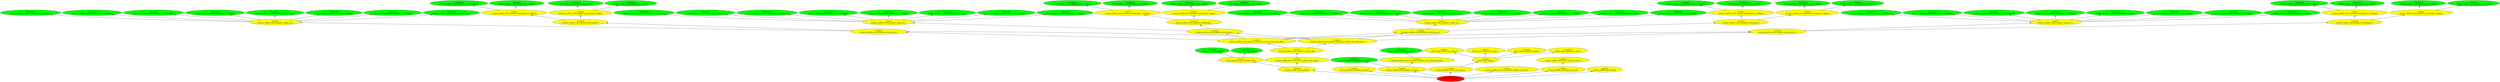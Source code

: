 digraph {
rankdir="BT"
ss_tail_light_empty_unflipped [fillcolor=green style="filled" label="<spriteset>\nss_tail_light_empty_unflipped"]
ss_tail_light_empty_flipped [fillcolor=green style="filled" label="<spriteset>\nss_tail_light_empty_flipped"]
switch_graphics_layer_tail_light_empty [fillcolor=yellow style="filled" label="<switch>\nswitch_graphics_layer_tail_light_empty"]
switch_cargo_capacity_by_cargo_0 [fillcolor=yellow style="filled" label="<switch>\nswitch_cargo_capacity_by_cargo_0"]
switch_cargo_capacity_by_cargo_1 [fillcolor=yellow style="filled" label="<switch>\nswitch_cargo_capacity_by_cargo_1"]
switch_cargo_capacity_by_cargo_2 [fillcolor=yellow style="filled" label="<switch>\nswitch_cargo_capacity_by_cargo_2"]
switch_cargo_capacity_by_cargo_3 [fillcolor=yellow style="filled" label="<switch>\nswitch_cargo_capacity_by_cargo_3"]
switch_cargo_capacity [fillcolor=yellow style="filled" label="<switch>\nswitch_cargo_capacity"]
brenner_middle_articulated_cb_switch [fillcolor=yellow style="filled" label="<switch>\nbrenner_middle_articulated_cb_switch"]
brenner_middle_ss_doors_closed_livery_1_0_unflipped [fillcolor=green style="filled" label="<spriteset>\nbrenner_middle_ss_doors_closed_livery_1_0_unflipped"]
brenner_middle_ss_doors_open_livery_1_0_unflipped [fillcolor=green style="filled" label="<spriteset>\nbrenner_middle_ss_doors_open_livery_1_0_unflipped"]
brenner_middle_ss_doors_closed_livery_2_0_unflipped [fillcolor=green style="filled" label="<spriteset>\nbrenner_middle_ss_doors_closed_livery_2_0_unflipped"]
brenner_middle_ss_doors_open_livery_2_0_unflipped [fillcolor=green style="filled" label="<spriteset>\nbrenner_middle_ss_doors_open_livery_2_0_unflipped"]
brenner_middle_ss_pantographs_down_0_unflipped [fillcolor=green style="filled" label="<spriteset>\nbrenner_middle_ss_pantographs_down_0_unflipped"]
brenner_middle_ss_pantographs_up_0_unflipped [fillcolor=green style="filled" label="<spriteset>\nbrenner_middle_ss_pantographs_up_0_unflipped"]
brenner_middle_switch_graphics_pantographs_0_unflipped [fillcolor=yellow style="filled" label="<switch>\nbrenner_middle_switch_graphics_pantographs_0_unflipped"]
brenner_middle_ss_doors_closed_livery_1_0_flipped [fillcolor=green style="filled" label="<spriteset>\nbrenner_middle_ss_doors_closed_livery_1_0_flipped"]
brenner_middle_ss_doors_open_livery_1_0_flipped [fillcolor=green style="filled" label="<spriteset>\nbrenner_middle_ss_doors_open_livery_1_0_flipped"]
brenner_middle_ss_doors_closed_livery_2_0_flipped [fillcolor=green style="filled" label="<spriteset>\nbrenner_middle_ss_doors_closed_livery_2_0_flipped"]
brenner_middle_ss_doors_open_livery_2_0_flipped [fillcolor=green style="filled" label="<spriteset>\nbrenner_middle_ss_doors_open_livery_2_0_flipped"]
brenner_middle_ss_pantographs_down_0_flipped [fillcolor=green style="filled" label="<spriteset>\nbrenner_middle_ss_pantographs_down_0_flipped"]
brenner_middle_ss_pantographs_up_0_flipped [fillcolor=green style="filled" label="<spriteset>\nbrenner_middle_ss_pantographs_up_0_flipped"]
brenner_middle_switch_graphics_pantographs_0_flipped [fillcolor=yellow style="filled" label="<switch>\nbrenner_middle_switch_graphics_pantographs_0_flipped"]
brenner_middle_switch_graphics_engine_id_0 [fillcolor=yellow style="filled" label="<switch>\nbrenner_middle_switch_graphics_engine_id_0"]
brenner_middle_switch_graphics_pantographs_0 [fillcolor=yellow style="filled" label="<switch>\nbrenner_middle_switch_graphics_pantographs_0"]
brenner_middle_switch_graphics_vehicle_layers_0 [fillcolor=yellow style="filled" label="<switch>\nbrenner_middle_switch_graphics_vehicle_layers_0"]
brenner_middle_ss_doors_closed_livery_1_1_unflipped [fillcolor=green style="filled" label="<spriteset>\nbrenner_middle_ss_doors_closed_livery_1_1_unflipped"]
brenner_middle_ss_doors_open_livery_1_1_unflipped [fillcolor=green style="filled" label="<spriteset>\nbrenner_middle_ss_doors_open_livery_1_1_unflipped"]
brenner_middle_ss_doors_closed_livery_2_1_unflipped [fillcolor=green style="filled" label="<spriteset>\nbrenner_middle_ss_doors_closed_livery_2_1_unflipped"]
brenner_middle_ss_doors_open_livery_2_1_unflipped [fillcolor=green style="filled" label="<spriteset>\nbrenner_middle_ss_doors_open_livery_2_1_unflipped"]
brenner_middle_ss_pantographs_down_1_unflipped [fillcolor=green style="filled" label="<spriteset>\nbrenner_middle_ss_pantographs_down_1_unflipped"]
brenner_middle_ss_pantographs_up_1_unflipped [fillcolor=green style="filled" label="<spriteset>\nbrenner_middle_ss_pantographs_up_1_unflipped"]
brenner_middle_switch_graphics_pantographs_1_unflipped [fillcolor=yellow style="filled" label="<switch>\nbrenner_middle_switch_graphics_pantographs_1_unflipped"]
brenner_middle_ss_doors_closed_livery_1_1_flipped [fillcolor=green style="filled" label="<spriteset>\nbrenner_middle_ss_doors_closed_livery_1_1_flipped"]
brenner_middle_ss_doors_open_livery_1_1_flipped [fillcolor=green style="filled" label="<spriteset>\nbrenner_middle_ss_doors_open_livery_1_1_flipped"]
brenner_middle_ss_doors_closed_livery_2_1_flipped [fillcolor=green style="filled" label="<spriteset>\nbrenner_middle_ss_doors_closed_livery_2_1_flipped"]
brenner_middle_ss_doors_open_livery_2_1_flipped [fillcolor=green style="filled" label="<spriteset>\nbrenner_middle_ss_doors_open_livery_2_1_flipped"]
brenner_middle_ss_pantographs_down_1_flipped [fillcolor=green style="filled" label="<spriteset>\nbrenner_middle_ss_pantographs_down_1_flipped"]
brenner_middle_ss_pantographs_up_1_flipped [fillcolor=green style="filled" label="<spriteset>\nbrenner_middle_ss_pantographs_up_1_flipped"]
brenner_middle_switch_graphics_pantographs_1_flipped [fillcolor=yellow style="filled" label="<switch>\nbrenner_middle_switch_graphics_pantographs_1_flipped"]
brenner_middle_switch_graphics_engine_id_1 [fillcolor=yellow style="filled" label="<switch>\nbrenner_middle_switch_graphics_engine_id_1"]
brenner_middle_switch_graphics_pantographs_1 [fillcolor=yellow style="filled" label="<switch>\nbrenner_middle_switch_graphics_pantographs_1"]
brenner_middle_switch_graphics_vehicle_layers_1 [fillcolor=yellow style="filled" label="<switch>\nbrenner_middle_switch_graphics_vehicle_layers_1"]
brenner_middle_ss_doors_closed_livery_1_2_unflipped [fillcolor=green style="filled" label="<spriteset>\nbrenner_middle_ss_doors_closed_livery_1_2_unflipped"]
brenner_middle_ss_doors_open_livery_1_2_unflipped [fillcolor=green style="filled" label="<spriteset>\nbrenner_middle_ss_doors_open_livery_1_2_unflipped"]
brenner_middle_ss_doors_closed_livery_2_2_unflipped [fillcolor=green style="filled" label="<spriteset>\nbrenner_middle_ss_doors_closed_livery_2_2_unflipped"]
brenner_middle_ss_doors_open_livery_2_2_unflipped [fillcolor=green style="filled" label="<spriteset>\nbrenner_middle_ss_doors_open_livery_2_2_unflipped"]
brenner_middle_ss_pantographs_down_2_unflipped [fillcolor=green style="filled" label="<spriteset>\nbrenner_middle_ss_pantographs_down_2_unflipped"]
brenner_middle_ss_pantographs_up_2_unflipped [fillcolor=green style="filled" label="<spriteset>\nbrenner_middle_ss_pantographs_up_2_unflipped"]
brenner_middle_switch_graphics_pantographs_2_unflipped [fillcolor=yellow style="filled" label="<switch>\nbrenner_middle_switch_graphics_pantographs_2_unflipped"]
brenner_middle_ss_doors_closed_livery_1_2_flipped [fillcolor=green style="filled" label="<spriteset>\nbrenner_middle_ss_doors_closed_livery_1_2_flipped"]
brenner_middle_ss_doors_open_livery_1_2_flipped [fillcolor=green style="filled" label="<spriteset>\nbrenner_middle_ss_doors_open_livery_1_2_flipped"]
brenner_middle_ss_doors_closed_livery_2_2_flipped [fillcolor=green style="filled" label="<spriteset>\nbrenner_middle_ss_doors_closed_livery_2_2_flipped"]
brenner_middle_ss_doors_open_livery_2_2_flipped [fillcolor=green style="filled" label="<spriteset>\nbrenner_middle_ss_doors_open_livery_2_2_flipped"]
brenner_middle_ss_pantographs_down_2_flipped [fillcolor=green style="filled" label="<spriteset>\nbrenner_middle_ss_pantographs_down_2_flipped"]
brenner_middle_ss_pantographs_up_2_flipped [fillcolor=green style="filled" label="<spriteset>\nbrenner_middle_ss_pantographs_up_2_flipped"]
brenner_middle_switch_graphics_pantographs_2_flipped [fillcolor=yellow style="filled" label="<switch>\nbrenner_middle_switch_graphics_pantographs_2_flipped"]
brenner_middle_switch_graphics_engine_id_2 [fillcolor=yellow style="filled" label="<switch>\nbrenner_middle_switch_graphics_engine_id_2"]
brenner_middle_switch_graphics_pantographs_2 [fillcolor=yellow style="filled" label="<switch>\nbrenner_middle_switch_graphics_pantographs_2"]
brenner_middle_switch_graphics_vehicle_layers_2 [fillcolor=yellow style="filled" label="<switch>\nbrenner_middle_switch_graphics_vehicle_layers_2"]
brenner_middle_ss_doors_closed_livery_1_3_unflipped [fillcolor=green style="filled" label="<spriteset>\nbrenner_middle_ss_doors_closed_livery_1_3_unflipped"]
brenner_middle_ss_doors_open_livery_1_3_unflipped [fillcolor=green style="filled" label="<spriteset>\nbrenner_middle_ss_doors_open_livery_1_3_unflipped"]
brenner_middle_ss_doors_closed_livery_2_3_unflipped [fillcolor=green style="filled" label="<spriteset>\nbrenner_middle_ss_doors_closed_livery_2_3_unflipped"]
brenner_middle_ss_doors_open_livery_2_3_unflipped [fillcolor=green style="filled" label="<spriteset>\nbrenner_middle_ss_doors_open_livery_2_3_unflipped"]
brenner_middle_ss_pantographs_down_3_unflipped [fillcolor=green style="filled" label="<spriteset>\nbrenner_middle_ss_pantographs_down_3_unflipped"]
brenner_middle_ss_pantographs_up_3_unflipped [fillcolor=green style="filled" label="<spriteset>\nbrenner_middle_ss_pantographs_up_3_unflipped"]
brenner_middle_switch_graphics_pantographs_3_unflipped [fillcolor=yellow style="filled" label="<switch>\nbrenner_middle_switch_graphics_pantographs_3_unflipped"]
brenner_middle_ss_doors_closed_livery_1_3_flipped [fillcolor=green style="filled" label="<spriteset>\nbrenner_middle_ss_doors_closed_livery_1_3_flipped"]
brenner_middle_ss_doors_open_livery_1_3_flipped [fillcolor=green style="filled" label="<spriteset>\nbrenner_middle_ss_doors_open_livery_1_3_flipped"]
brenner_middle_ss_doors_closed_livery_2_3_flipped [fillcolor=green style="filled" label="<spriteset>\nbrenner_middle_ss_doors_closed_livery_2_3_flipped"]
brenner_middle_ss_doors_open_livery_2_3_flipped [fillcolor=green style="filled" label="<spriteset>\nbrenner_middle_ss_doors_open_livery_2_3_flipped"]
brenner_middle_ss_pantographs_down_3_flipped [fillcolor=green style="filled" label="<spriteset>\nbrenner_middle_ss_pantographs_down_3_flipped"]
brenner_middle_ss_pantographs_up_3_flipped [fillcolor=green style="filled" label="<spriteset>\nbrenner_middle_ss_pantographs_up_3_flipped"]
brenner_middle_switch_graphics_pantographs_3_flipped [fillcolor=yellow style="filled" label="<switch>\nbrenner_middle_switch_graphics_pantographs_3_flipped"]
brenner_middle_switch_graphics_engine_id_3 [fillcolor=yellow style="filled" label="<switch>\nbrenner_middle_switch_graphics_engine_id_3"]
brenner_middle_switch_graphics_pantographs_3 [fillcolor=yellow style="filled" label="<switch>\nbrenner_middle_switch_graphics_pantographs_3"]
brenner_middle_switch_graphics_vehicle_layers_3 [fillcolor=yellow style="filled" label="<switch>\nbrenner_middle_switch_graphics_vehicle_layers_3"]
brenner_middle_switch_graphics_position_in_consist_entry_point_PASS [fillcolor=yellow style="filled" label="<switch>\nbrenner_middle_switch_graphics_position_in_consist_entry_point_PASS"]
brenner_middle_switch_graphics_position_in_consist_entry_point_DFLT [fillcolor=yellow style="filled" label="<switch>\nbrenner_middle_switch_graphics_position_in_consist_entry_point_DFLT"]
brenner_middle_switch_graphics_vehicle_cargo [fillcolor=yellow style="filled" label="<switch>\nbrenner_middle_switch_graphics_vehicle_cargo"]
brenner_middle_ss_vehicle_purchase [fillcolor=green style="filled" label="<spriteset>\nbrenner_middle_ss_vehicle_purchase"]
brenner_middle_ss_pantograph_purchase [fillcolor=green style="filled" label="<spriteset>\nbrenner_middle_ss_pantograph_purchase"]
brenner_middle_switch_set_layers_register_more_sprites_purchase [fillcolor=yellow style="filled" label="<switch>\nbrenner_middle_switch_set_layers_register_more_sprites_purchase"]
brenner_middle_switch_graphics_purchase [fillcolor=yellow style="filled" label="<switch>\nbrenner_middle_switch_graphics_purchase"]
brenner_middle_switch_set_layers_register_more_sprites [fillcolor=yellow style="filled" label="<switch>\nbrenner_middle_switch_set_layers_register_more_sprites"]
brenner_middle_switch_graphics [fillcolor=yellow style="filled" label="<switch>\nbrenner_middle_switch_graphics"]
brenner_middle_switch_cargo_capacity [fillcolor=yellow style="filled" label="<switch>\nbrenner_middle_switch_cargo_capacity"]
brenner_middle_switch_create_effect_default_unreversed [fillcolor=yellow style="filled" label="<switch>\nbrenner_middle_switch_create_effect_default_unreversed"]
brenner_middle_switch_buy_menu_text_result [fillcolor=yellow style="filled" label="<switch>\nbrenner_middle_switch_buy_menu_text_result"]
brenner_middle_switch_buy_menu_text [fillcolor=yellow style="filled" label="<switch>\nbrenner_middle_switch_buy_menu_text"]
brenner_middle_switch_power [fillcolor=yellow style="filled" label="<switch>\nbrenner_middle_switch_power"]
brenner_middle [fillcolor=red style="filled" label="<FEAT_TRAINS 2880>\nbrenner_middle"]
brenner_middle->brenner_middle_switch_graphics
brenner_middle_switch_graphics_position_in_consist_entry_point_DFLT->brenner_middle_switch_graphics_vehicle_layers_3
brenner_middle_switch_graphics_pantographs_1->brenner_middle_switch_graphics_pantographs_1_flipped
brenner_middle_switch_buy_menu_text->brenner_middle_switch_buy_menu_text_result
brenner_middle_switch_graphics_pantographs_3_unflipped->brenner_middle_ss_pantographs_down_3_unflipped
brenner_middle_switch_graphics_engine_id_2->brenner_middle_ss_doors_closed_livery_1_2_unflipped
brenner_middle_switch_graphics_pantographs_2_flipped->brenner_middle_ss_pantographs_down_2_flipped
brenner_middle_switch_graphics_engine_id_0->brenner_middle_ss_doors_closed_livery_2_0_flipped
brenner_middle_switch_graphics_pantographs_3_flipped->brenner_middle_ss_pantographs_up_3_flipped
brenner_middle_switch_set_layers_register_more_sprites->brenner_middle_switch_graphics_vehicle_cargo
brenner_middle_switch_graphics_pantographs_3->brenner_middle_switch_graphics_pantographs_3_flipped
brenner_middle_switch_graphics_vehicle_layers_3->brenner_middle_switch_graphics_pantographs_3
brenner_middle_switch_graphics_pantographs_0_unflipped->brenner_middle_ss_pantographs_down_0_unflipped
brenner_middle_switch_graphics_engine_id_3->brenner_middle_ss_doors_closed_livery_2_3_flipped
brenner_middle_switch_graphics_pantographs_3_flipped->brenner_middle_ss_pantographs_down_3_flipped
brenner_middle_switch_graphics->switch_graphics_layer_tail_light_empty
brenner_middle_switch_graphics_pantographs_2_unflipped->brenner_middle_ss_pantographs_up_2_unflipped
switch_graphics_layer_tail_light_empty->ss_tail_light_empty_flipped
brenner_middle_switch_graphics_engine_id_1->brenner_middle_ss_doors_closed_livery_1_1_unflipped
brenner_middle->brenner_middle_switch_buy_menu_text
brenner_middle_switch_graphics_engine_id_0->brenner_middle_ss_doors_closed_livery_1_0_flipped
brenner_middle_switch_graphics_pantographs_0_unflipped->brenner_middle_ss_pantographs_up_0_unflipped
brenner_middle->brenner_middle_articulated_cb_switch
brenner_middle_switch_graphics_engine_id_2->brenner_middle_ss_doors_closed_livery_2_2_flipped
brenner_middle_switch_cargo_capacity->switch_cargo_capacity
brenner_middle_switch_graphics_engine_id_1->brenner_middle_ss_doors_closed_livery_2_1_flipped
brenner_middle_switch_set_layers_register_more_sprites_purchase->brenner_middle_ss_vehicle_purchase
brenner_middle_switch_graphics_engine_id_1->brenner_middle_ss_doors_open_livery_1_1_unflipped
brenner_middle_switch_graphics_pantographs_0->brenner_middle_switch_graphics_pantographs_0_unflipped
brenner_middle_switch_graphics_engine_id_1->brenner_middle_ss_doors_open_livery_2_1_flipped
switch_cargo_capacity->switch_cargo_capacity_by_cargo_1
brenner_middle_switch_graphics_pantographs_2_unflipped->brenner_middle_ss_pantographs_down_2_unflipped
brenner_middle_switch_graphics_engine_id_1->brenner_middle_ss_doors_open_livery_2_1_unflipped
brenner_middle_switch_graphics_pantographs_3_unflipped->brenner_middle_ss_pantographs_up_3_unflipped
brenner_middle_switch_graphics_engine_id_2->brenner_middle_ss_doors_open_livery_1_2_unflipped
brenner_middle_switch_graphics_position_in_consist_entry_point_DFLT->brenner_middle_switch_graphics_vehicle_layers_2
brenner_middle_switch_graphics_purchase->brenner_middle_ss_pantograph_purchase
brenner_middle_switch_graphics_engine_id_2->brenner_middle_ss_doors_open_livery_2_2_flipped
brenner_middle->brenner_middle_switch_cargo_capacity
brenner_middle_switch_graphics_engine_id_3->brenner_middle_ss_doors_closed_livery_2_3_unflipped
brenner_middle_switch_graphics_position_in_consist_entry_point_PASS->brenner_middle_switch_graphics_vehicle_layers_0
brenner_middle_switch_graphics_purchase->brenner_middle_switch_set_layers_register_more_sprites_purchase
brenner_middle_switch_graphics_engine_id_3->brenner_middle_ss_doors_open_livery_2_3_unflipped
brenner_middle_switch_graphics_vehicle_layers_2->brenner_middle_switch_graphics_pantographs_2
brenner_middle_switch_graphics_engine_id_3->brenner_middle_ss_doors_open_livery_1_3_unflipped
brenner_middle->brenner_middle_switch_graphics_purchase
switch_cargo_capacity->switch_cargo_capacity_by_cargo_3
brenner_middle_switch_graphics_pantographs_3->brenner_middle_switch_graphics_pantographs_3_unflipped
switch_cargo_capacity->switch_cargo_capacity_by_cargo_0
brenner_middle_switch_graphics_vehicle_layers_0->brenner_middle_switch_graphics_engine_id_0
brenner_middle_switch_graphics_engine_id_2->brenner_middle_ss_doors_closed_livery_2_2_unflipped
brenner_middle_switch_graphics_vehicle_layers_1->brenner_middle_switch_graphics_pantographs_1
brenner_middle_switch_graphics_engine_id_3->brenner_middle_ss_doors_closed_livery_1_3_flipped
brenner_middle_switch_graphics_pantographs_2_flipped->brenner_middle_ss_pantographs_up_2_flipped
brenner_middle_switch_graphics_pantographs_1_flipped->brenner_middle_ss_pantographs_down_1_flipped
brenner_middle_switch_graphics_position_in_consist_entry_point_DFLT->brenner_middle_switch_graphics_vehicle_layers_0
brenner_middle_switch_graphics_position_in_consist_entry_point_DFLT->brenner_middle_switch_graphics_vehicle_layers_1
brenner_middle_switch_graphics_engine_id_3->brenner_middle_ss_doors_open_livery_1_3_flipped
brenner_middle_switch_graphics_pantographs_1->brenner_middle_switch_graphics_pantographs_1_unflipped
brenner_middle_switch_graphics_engine_id_3->brenner_middle_ss_doors_closed_livery_1_3_unflipped
brenner_middle_switch_graphics_vehicle_layers_3->brenner_middle_switch_graphics_engine_id_3
brenner_middle_switch_graphics_vehicle_layers_1->brenner_middle_switch_graphics_engine_id_1
brenner_middle_switch_graphics_pantographs_2->brenner_middle_switch_graphics_pantographs_2_flipped
brenner_middle_switch_graphics_vehicle_layers_2->brenner_middle_switch_graphics_engine_id_2
brenner_middle_switch_graphics_pantographs_1_unflipped->brenner_middle_ss_pantographs_down_1_unflipped
switch_graphics_layer_tail_light_empty->ss_tail_light_empty_unflipped
brenner_middle_switch_graphics_engine_id_1->brenner_middle_ss_doors_open_livery_1_1_flipped
brenner_middle_switch_graphics_engine_id_0->brenner_middle_ss_doors_open_livery_1_0_unflipped
brenner_middle_switch_graphics_pantographs_0_flipped->brenner_middle_ss_pantographs_up_0_flipped
brenner_middle_switch_graphics_position_in_consist_entry_point_PASS->brenner_middle_switch_graphics_vehicle_layers_2
brenner_middle_switch_graphics_pantographs_0_flipped->brenner_middle_ss_pantographs_down_0_flipped
brenner_middle_switch_graphics_engine_id_1->brenner_middle_ss_doors_closed_livery_1_1_flipped
brenner_middle_switch_graphics->brenner_middle_switch_set_layers_register_more_sprites
brenner_middle_switch_graphics_engine_id_0->brenner_middle_ss_doors_closed_livery_1_0_unflipped
brenner_middle->brenner_middle_switch_power
brenner_middle_switch_graphics_engine_id_0->brenner_middle_ss_doors_closed_livery_2_0_unflipped
brenner_middle_switch_graphics_vehicle_layers_0->brenner_middle_switch_graphics_pantographs_0
brenner_middle_switch_graphics_position_in_consist_entry_point_PASS->brenner_middle_switch_graphics_vehicle_layers_3
brenner_middle_switch_graphics_engine_id_2->brenner_middle_ss_doors_open_livery_1_2_flipped
brenner_middle_switch_graphics_engine_id_2->brenner_middle_ss_doors_closed_livery_1_2_flipped
brenner_middle_switch_graphics_pantographs_0->brenner_middle_switch_graphics_pantographs_0_flipped
brenner_middle_switch_graphics_pantographs_1_unflipped->brenner_middle_ss_pantographs_up_1_unflipped
brenner_middle_switch_graphics_vehicle_cargo->brenner_middle_switch_graphics_position_in_consist_entry_point_DFLT
brenner_middle_switch_graphics_engine_id_0->brenner_middle_ss_doors_open_livery_2_0_flipped
brenner_middle_switch_graphics_pantographs_1_flipped->brenner_middle_ss_pantographs_up_1_flipped
brenner_middle_switch_graphics_engine_id_0->brenner_middle_ss_doors_open_livery_2_0_unflipped
brenner_middle_switch_graphics_engine_id_1->brenner_middle_ss_doors_closed_livery_2_1_unflipped
switch_cargo_capacity->switch_cargo_capacity_by_cargo_2
brenner_middle->brenner_middle_switch_create_effect_default_unreversed
brenner_middle_switch_graphics_engine_id_2->brenner_middle_ss_doors_open_livery_2_2_unflipped
brenner_middle_switch_graphics_position_in_consist_entry_point_PASS->brenner_middle_switch_graphics_vehicle_layers_1
brenner_middle_switch_graphics_vehicle_cargo->brenner_middle_switch_graphics_position_in_consist_entry_point_PASS
brenner_middle_switch_graphics_pantographs_2->brenner_middle_switch_graphics_pantographs_2_unflipped
brenner_middle_switch_graphics_engine_id_3->brenner_middle_ss_doors_open_livery_2_3_flipped
brenner_middle_switch_graphics_engine_id_0->brenner_middle_ss_doors_open_livery_1_0_flipped
}
